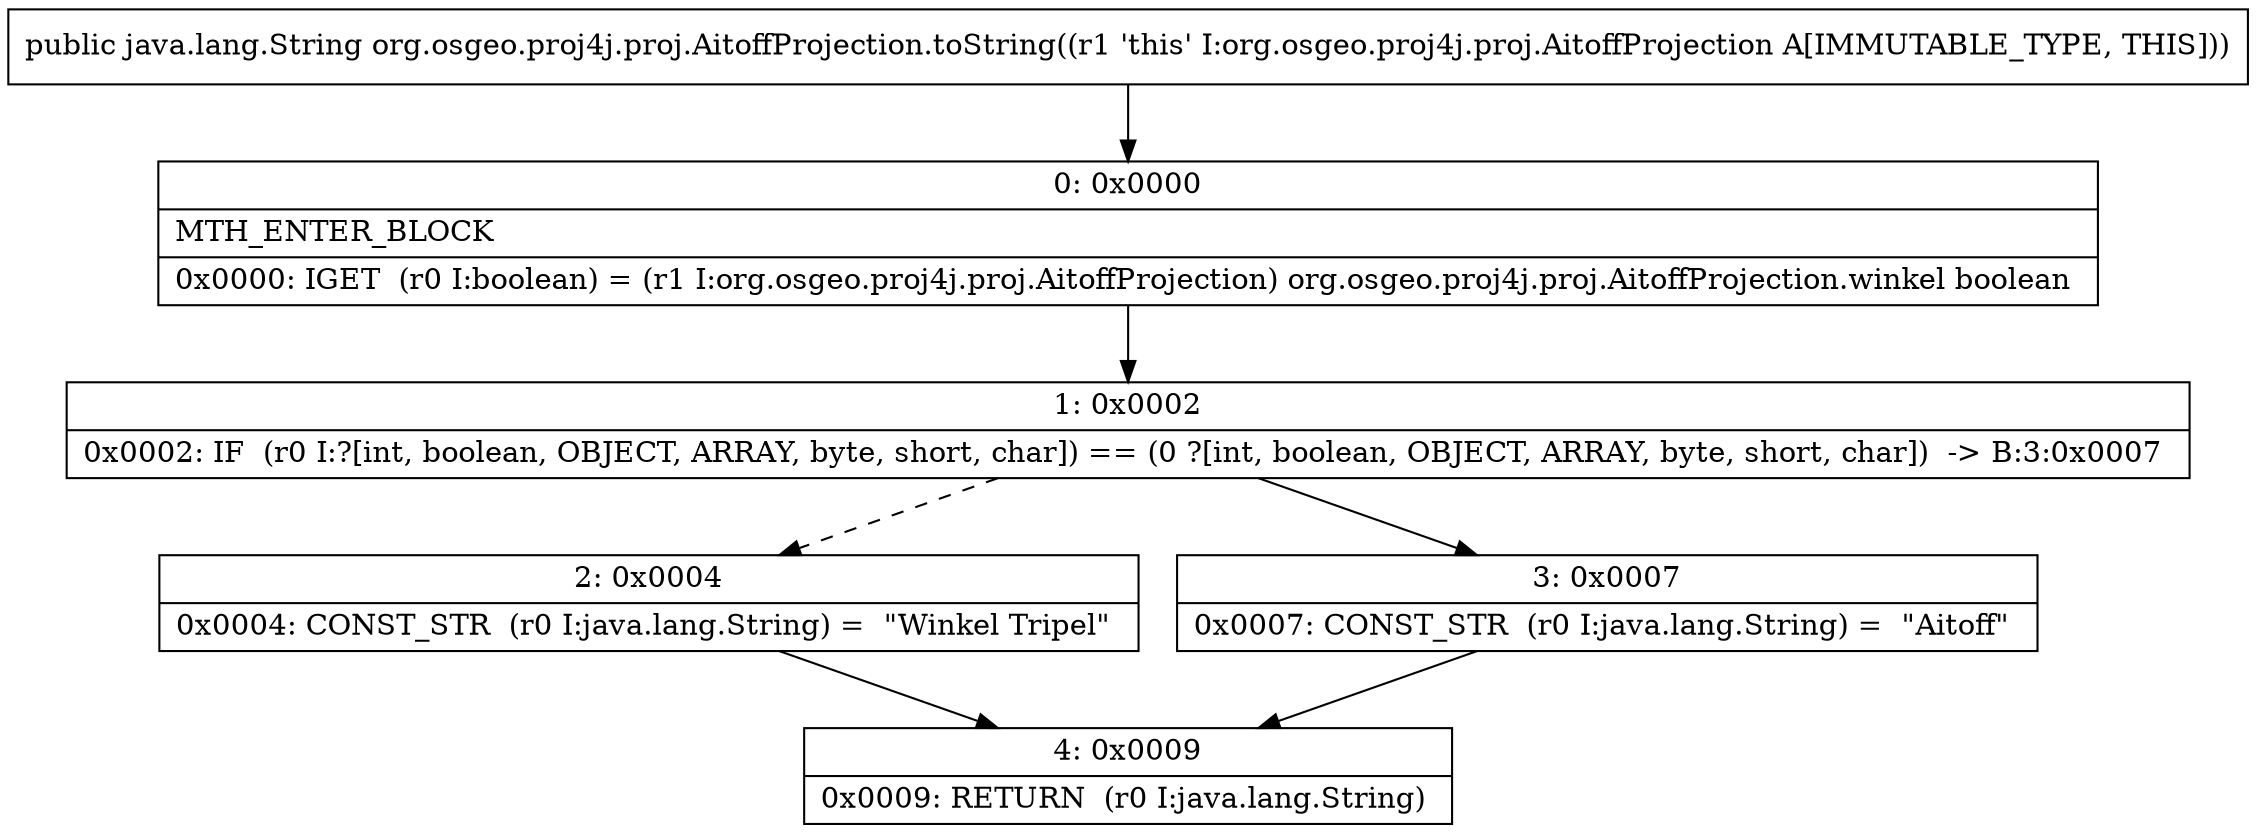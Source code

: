 digraph "CFG fororg.osgeo.proj4j.proj.AitoffProjection.toString()Ljava\/lang\/String;" {
Node_0 [shape=record,label="{0\:\ 0x0000|MTH_ENTER_BLOCK\l|0x0000: IGET  (r0 I:boolean) = (r1 I:org.osgeo.proj4j.proj.AitoffProjection) org.osgeo.proj4j.proj.AitoffProjection.winkel boolean \l}"];
Node_1 [shape=record,label="{1\:\ 0x0002|0x0002: IF  (r0 I:?[int, boolean, OBJECT, ARRAY, byte, short, char]) == (0 ?[int, boolean, OBJECT, ARRAY, byte, short, char])  \-\> B:3:0x0007 \l}"];
Node_2 [shape=record,label="{2\:\ 0x0004|0x0004: CONST_STR  (r0 I:java.lang.String) =  \"Winkel Tripel\" \l}"];
Node_3 [shape=record,label="{3\:\ 0x0007|0x0007: CONST_STR  (r0 I:java.lang.String) =  \"Aitoff\" \l}"];
Node_4 [shape=record,label="{4\:\ 0x0009|0x0009: RETURN  (r0 I:java.lang.String) \l}"];
MethodNode[shape=record,label="{public java.lang.String org.osgeo.proj4j.proj.AitoffProjection.toString((r1 'this' I:org.osgeo.proj4j.proj.AitoffProjection A[IMMUTABLE_TYPE, THIS])) }"];
MethodNode -> Node_0;
Node_0 -> Node_1;
Node_1 -> Node_2[style=dashed];
Node_1 -> Node_3;
Node_2 -> Node_4;
Node_3 -> Node_4;
}

